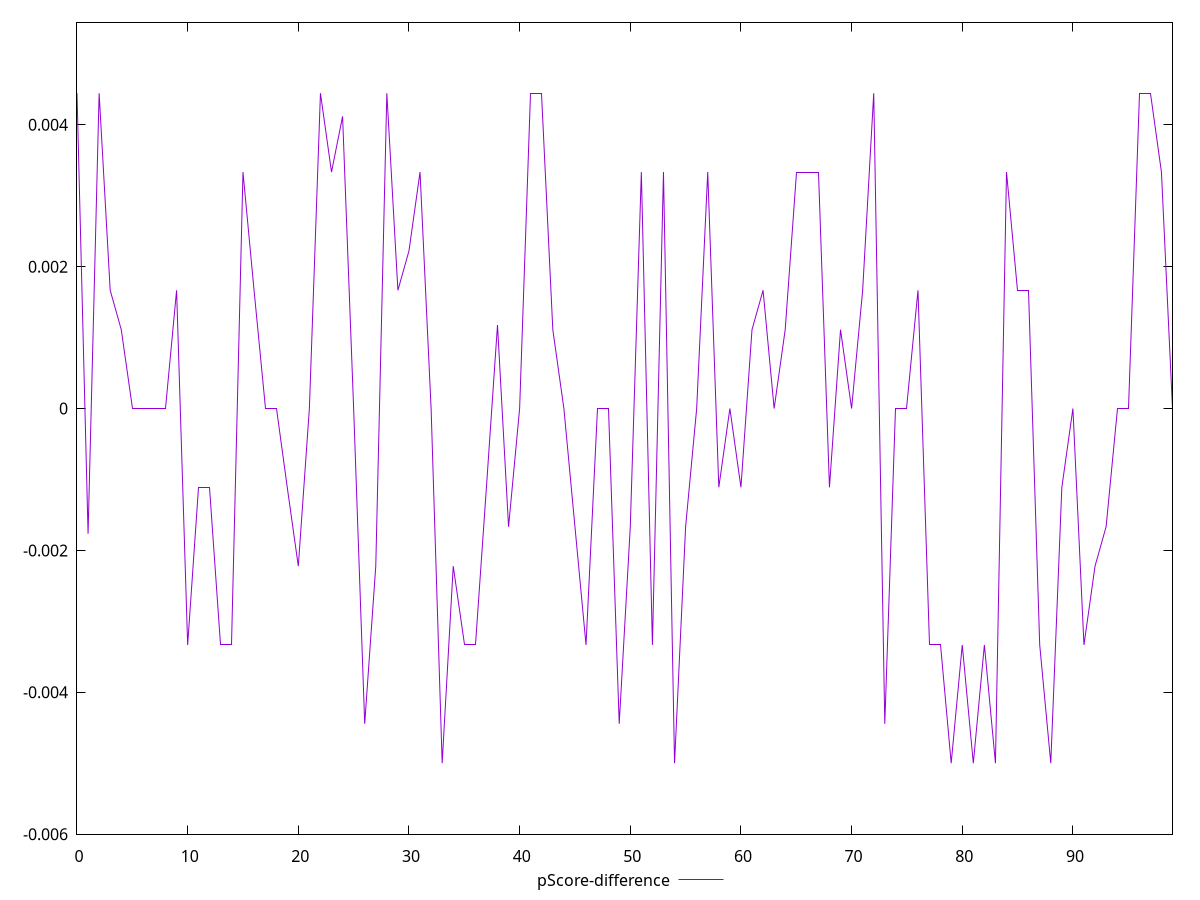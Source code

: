 reset

$pScoreDifference <<EOF
0 0.004444444444444473
1 -0.001764705882352946
2 0.004444444444444473
3 0.0016666666666667052
4 0.0011111111111111738
5 0
6 0
7 0
8 0
9 0.0016666666666667052
10 -0.0033333333333332993
11 -0.0011111111111111738
12 -0.0011111111111110628
13 -0.0033333333333332993
14 -0.0033333333333332993
15 0.0033333333333332993
16 0.0016666666666667052
17 0
18 0
19 -0.0011111111111110628
20 -0.0022222222222222365
21 0
22 0.004444444444444473
23 0.0033333333333334103
24 0.004117647058823559
25 0
26 -0.004444444444444473
27 -0.0022222222222222365
28 0.004444444444444473
29 0.0016666666666667052
30 0.0022222222222222365
31 0.0033333333333332993
32 0
33 -0.0050000000000000044
34 -0.0022222222222222365
35 -0.0033333333333332993
36 -0.0033333333333332993
37 -0.0011111111111111738
38 0.0011764705882352788
39 -0.0016666666666667052
40 0
41 0.004444444444444473
42 0.004444444444444473
43 0.0011111111111110628
44 0
45 -0.0016666666666667052
46 -0.0033333333333332993
47 0
48 0
49 -0.004444444444444362
50 -0.0016666666666667052
51 0.0033333333333332993
52 -0.0033333333333334103
53 0.0033333333333332993
54 -0.0050000000000000044
55 -0.0016666666666667052
56 0
57 0.0033333333333332993
58 -0.0011111111111110628
59 0
60 -0.0011111111111111738
61 0.0011111111111111738
62 0.0016666666666667052
63 0
64 0.0011111111111111738
65 0.0033333333333332993
66 0.0033333333333332993
67 0.0033333333333332993
68 -0.0011111111111110628
69 0.0011111111111110628
70 0
71 0.0016666666666667052
72 0.004444444444444473
73 -0.004444444444444473
74 0
75 0
76 0.0016666666666667052
77 -0.0033333333333334103
78 -0.0033333333333334103
79 -0.0050000000000000044
80 -0.0033333333333332993
81 -0.0050000000000000044
82 -0.0033333333333332993
83 -0.0050000000000000044
84 0.0033333333333332993
85 0.0016666666666667052
86 0.0016666666666665941
87 -0.0033333333333332993
88 -0.0050000000000000044
89 -0.0011111111111110628
90 0
91 -0.0033333333333332993
92 -0.0022222222222222365
93 -0.0016666666666665941
94 0
95 0
96 0.004444444444444473
97 0.004444444444444473
98 0.0033333333333332993
99 0
EOF

set key outside below
set xrange [0:99]
set yrange [-0.0060000000000000045:0.005444444444444473]
set trange [-0.0060000000000000045:0.005444444444444473]
set terminal svg size 640, 500 enhanced background rgb 'white'
set output "report/report_00029_2021-02-24T13-36-40.390Z/uses-http2/samples/music/pScore-difference/values.svg"

plot $pScoreDifference title "pScore-difference" with line

reset

